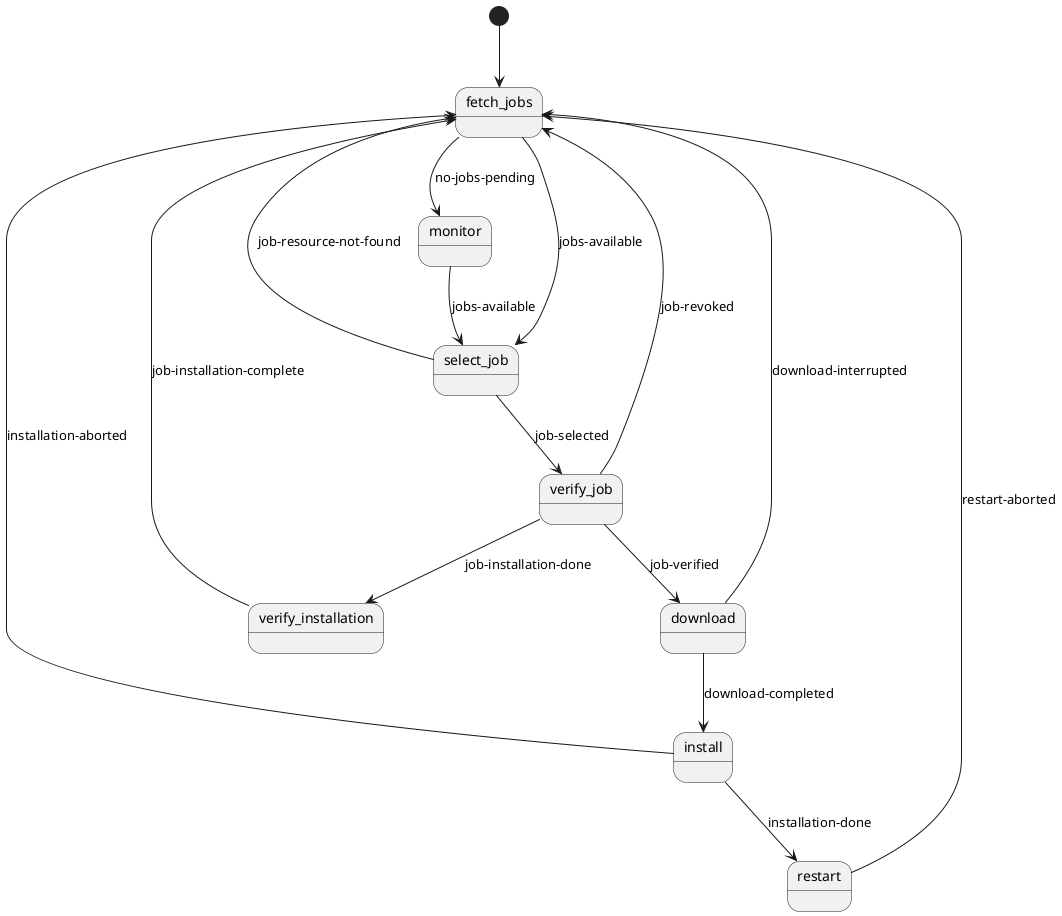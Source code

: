 @startuml
[*] --> fetch_jobs
state fetch_jobs
state monitor
state select_job
state verify_job
state download
state install
state restart
state verify_installation
    fetch_jobs --> monitor: no-jobs-pending
    fetch_jobs --> select_job: jobs-available
    monitor --> select_job: jobs-available
    select_job --> verify_job: job-selected
    select_job --> fetch_jobs: job-resource-not-found
    verify_job --> download: job-verified
    verify_job --> fetch_jobs: job-revoked
    verify_job --> verify_installation: job-installation-done
    verify_installation --> fetch_jobs: job-installation-complete
    download --> fetch_jobs: download-interrupted
    download --> install: download-completed
    install --> fetch_jobs: installation-aborted
    install --> restart: installation-done
    restart --> fetch_jobs: restart-aborted
@enduml

